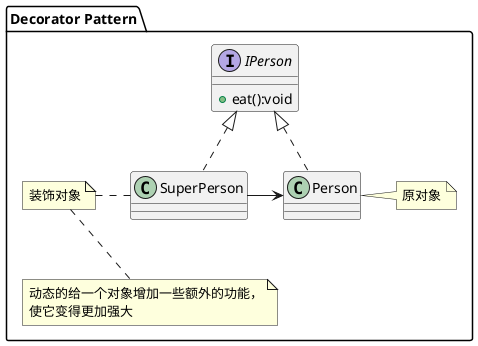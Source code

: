@startuml
package "Decorator Pattern"{
     interface IPerson {
         +eat():void
     }
     class Person
     note right:原对象
     class Person implements IPerson
     class SuperPerson
     note left:装饰对象
     note bottom:动态的给一个对象增加一些额外的功能，\n使它变得更加强大
     class SuperPerson implements IPerson
     SuperPerson ->Person
}
@enduml